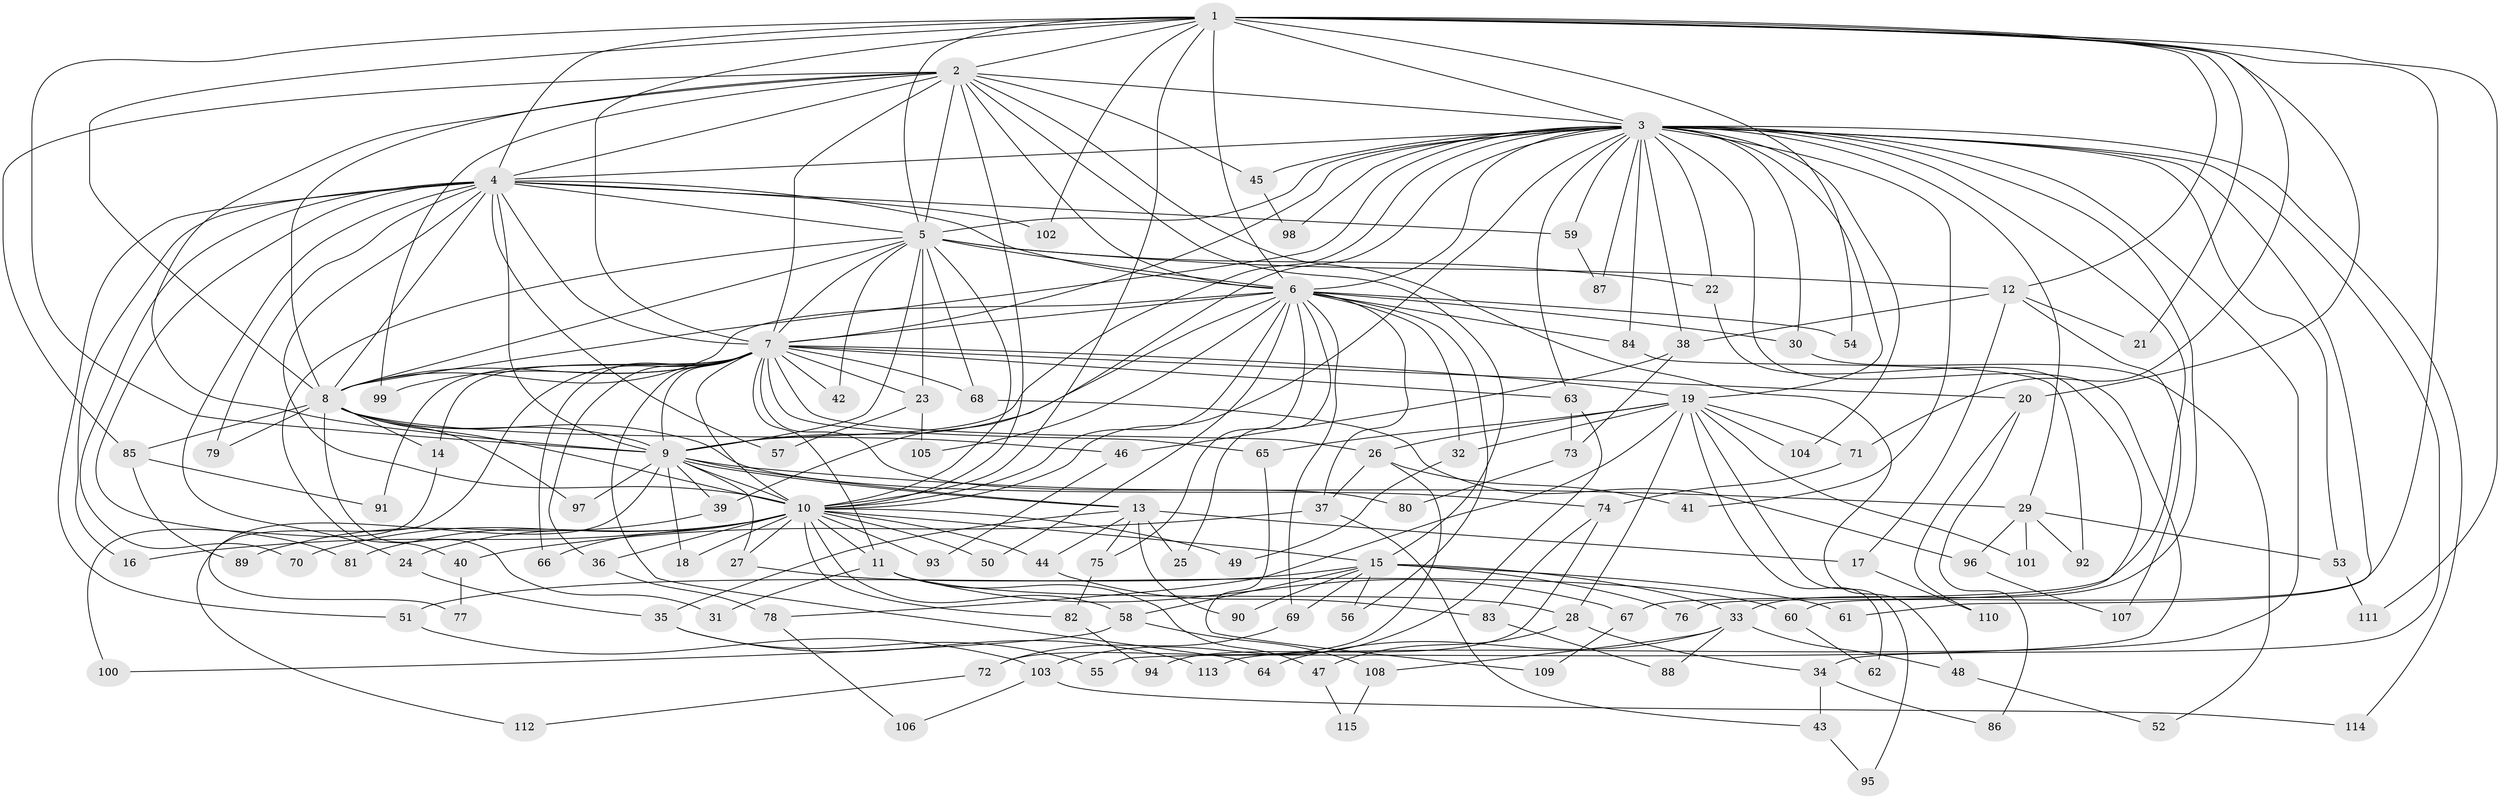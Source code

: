 // coarse degree distribution, {13: 0.034482758620689655, 10: 0.034482758620689655, 26: 0.017241379310344827, 14: 0.017241379310344827, 21: 0.017241379310344827, 16: 0.017241379310344827, 15: 0.017241379310344827, 9: 0.017241379310344827, 6: 0.05172413793103448, 7: 0.05172413793103448, 5: 0.08620689655172414, 2: 0.3620689655172414, 3: 0.13793103448275862, 4: 0.1206896551724138, 1: 0.017241379310344827}
// Generated by graph-tools (version 1.1) at 2025/49/03/04/25 22:49:27]
// undirected, 115 vertices, 255 edges
graph export_dot {
  node [color=gray90,style=filled];
  1;
  2;
  3;
  4;
  5;
  6;
  7;
  8;
  9;
  10;
  11;
  12;
  13;
  14;
  15;
  16;
  17;
  18;
  19;
  20;
  21;
  22;
  23;
  24;
  25;
  26;
  27;
  28;
  29;
  30;
  31;
  32;
  33;
  34;
  35;
  36;
  37;
  38;
  39;
  40;
  41;
  42;
  43;
  44;
  45;
  46;
  47;
  48;
  49;
  50;
  51;
  52;
  53;
  54;
  55;
  56;
  57;
  58;
  59;
  60;
  61;
  62;
  63;
  64;
  65;
  66;
  67;
  68;
  69;
  70;
  71;
  72;
  73;
  74;
  75;
  76;
  77;
  78;
  79;
  80;
  81;
  82;
  83;
  84;
  85;
  86;
  87;
  88;
  89;
  90;
  91;
  92;
  93;
  94;
  95;
  96;
  97;
  98;
  99;
  100;
  101;
  102;
  103;
  104;
  105;
  106;
  107;
  108;
  109;
  110;
  111;
  112;
  113;
  114;
  115;
  1 -- 2;
  1 -- 3;
  1 -- 4;
  1 -- 5;
  1 -- 6;
  1 -- 7;
  1 -- 8;
  1 -- 9;
  1 -- 10;
  1 -- 12;
  1 -- 20;
  1 -- 21;
  1 -- 54;
  1 -- 60;
  1 -- 71;
  1 -- 102;
  1 -- 111;
  2 -- 3;
  2 -- 4;
  2 -- 5;
  2 -- 6;
  2 -- 7;
  2 -- 8;
  2 -- 9;
  2 -- 10;
  2 -- 15;
  2 -- 45;
  2 -- 48;
  2 -- 85;
  2 -- 99;
  3 -- 4;
  3 -- 5;
  3 -- 6;
  3 -- 7;
  3 -- 8;
  3 -- 9;
  3 -- 10;
  3 -- 19;
  3 -- 22;
  3 -- 29;
  3 -- 30;
  3 -- 33;
  3 -- 34;
  3 -- 38;
  3 -- 39;
  3 -- 41;
  3 -- 45;
  3 -- 53;
  3 -- 55;
  3 -- 59;
  3 -- 61;
  3 -- 63;
  3 -- 67;
  3 -- 84;
  3 -- 87;
  3 -- 98;
  3 -- 104;
  3 -- 113;
  3 -- 114;
  4 -- 5;
  4 -- 6;
  4 -- 7;
  4 -- 8;
  4 -- 9;
  4 -- 10;
  4 -- 16;
  4 -- 24;
  4 -- 51;
  4 -- 57;
  4 -- 59;
  4 -- 70;
  4 -- 79;
  4 -- 81;
  4 -- 102;
  5 -- 6;
  5 -- 7;
  5 -- 8;
  5 -- 9;
  5 -- 10;
  5 -- 12;
  5 -- 22;
  5 -- 23;
  5 -- 40;
  5 -- 42;
  5 -- 68;
  6 -- 7;
  6 -- 8;
  6 -- 9;
  6 -- 10;
  6 -- 25;
  6 -- 30;
  6 -- 32;
  6 -- 37;
  6 -- 50;
  6 -- 54;
  6 -- 56;
  6 -- 69;
  6 -- 75;
  6 -- 84;
  6 -- 105;
  7 -- 8;
  7 -- 9;
  7 -- 10;
  7 -- 11;
  7 -- 14;
  7 -- 19;
  7 -- 20;
  7 -- 23;
  7 -- 26;
  7 -- 36;
  7 -- 42;
  7 -- 63;
  7 -- 64;
  7 -- 65;
  7 -- 66;
  7 -- 68;
  7 -- 77;
  7 -- 80;
  7 -- 91;
  7 -- 99;
  8 -- 9;
  8 -- 10;
  8 -- 14;
  8 -- 31;
  8 -- 46;
  8 -- 74;
  8 -- 79;
  8 -- 85;
  8 -- 97;
  9 -- 10;
  9 -- 13;
  9 -- 13;
  9 -- 18;
  9 -- 27;
  9 -- 29;
  9 -- 39;
  9 -- 97;
  9 -- 112;
  10 -- 11;
  10 -- 15;
  10 -- 16;
  10 -- 18;
  10 -- 24;
  10 -- 27;
  10 -- 36;
  10 -- 44;
  10 -- 49;
  10 -- 50;
  10 -- 58;
  10 -- 66;
  10 -- 70;
  10 -- 81;
  10 -- 82;
  10 -- 93;
  11 -- 28;
  11 -- 31;
  11 -- 47;
  11 -- 67;
  12 -- 17;
  12 -- 21;
  12 -- 38;
  12 -- 107;
  13 -- 17;
  13 -- 25;
  13 -- 35;
  13 -- 44;
  13 -- 75;
  13 -- 90;
  14 -- 100;
  15 -- 33;
  15 -- 51;
  15 -- 56;
  15 -- 58;
  15 -- 61;
  15 -- 69;
  15 -- 76;
  15 -- 90;
  17 -- 110;
  19 -- 26;
  19 -- 28;
  19 -- 32;
  19 -- 62;
  19 -- 65;
  19 -- 71;
  19 -- 78;
  19 -- 95;
  19 -- 101;
  19 -- 104;
  20 -- 86;
  20 -- 110;
  22 -- 76;
  23 -- 57;
  23 -- 105;
  24 -- 35;
  26 -- 37;
  26 -- 41;
  26 -- 72;
  27 -- 60;
  28 -- 34;
  28 -- 47;
  29 -- 53;
  29 -- 92;
  29 -- 96;
  29 -- 101;
  30 -- 52;
  32 -- 49;
  33 -- 48;
  33 -- 64;
  33 -- 88;
  33 -- 108;
  34 -- 43;
  34 -- 86;
  35 -- 55;
  35 -- 113;
  36 -- 78;
  37 -- 40;
  37 -- 43;
  38 -- 46;
  38 -- 73;
  39 -- 89;
  40 -- 77;
  43 -- 95;
  44 -- 83;
  45 -- 98;
  46 -- 93;
  47 -- 115;
  48 -- 52;
  51 -- 103;
  53 -- 111;
  58 -- 100;
  58 -- 108;
  59 -- 87;
  60 -- 62;
  63 -- 73;
  63 -- 103;
  65 -- 109;
  67 -- 109;
  68 -- 96;
  69 -- 72;
  71 -- 74;
  72 -- 112;
  73 -- 80;
  74 -- 83;
  74 -- 94;
  75 -- 82;
  78 -- 106;
  82 -- 94;
  83 -- 88;
  84 -- 92;
  85 -- 89;
  85 -- 91;
  96 -- 107;
  103 -- 106;
  103 -- 114;
  108 -- 115;
}
